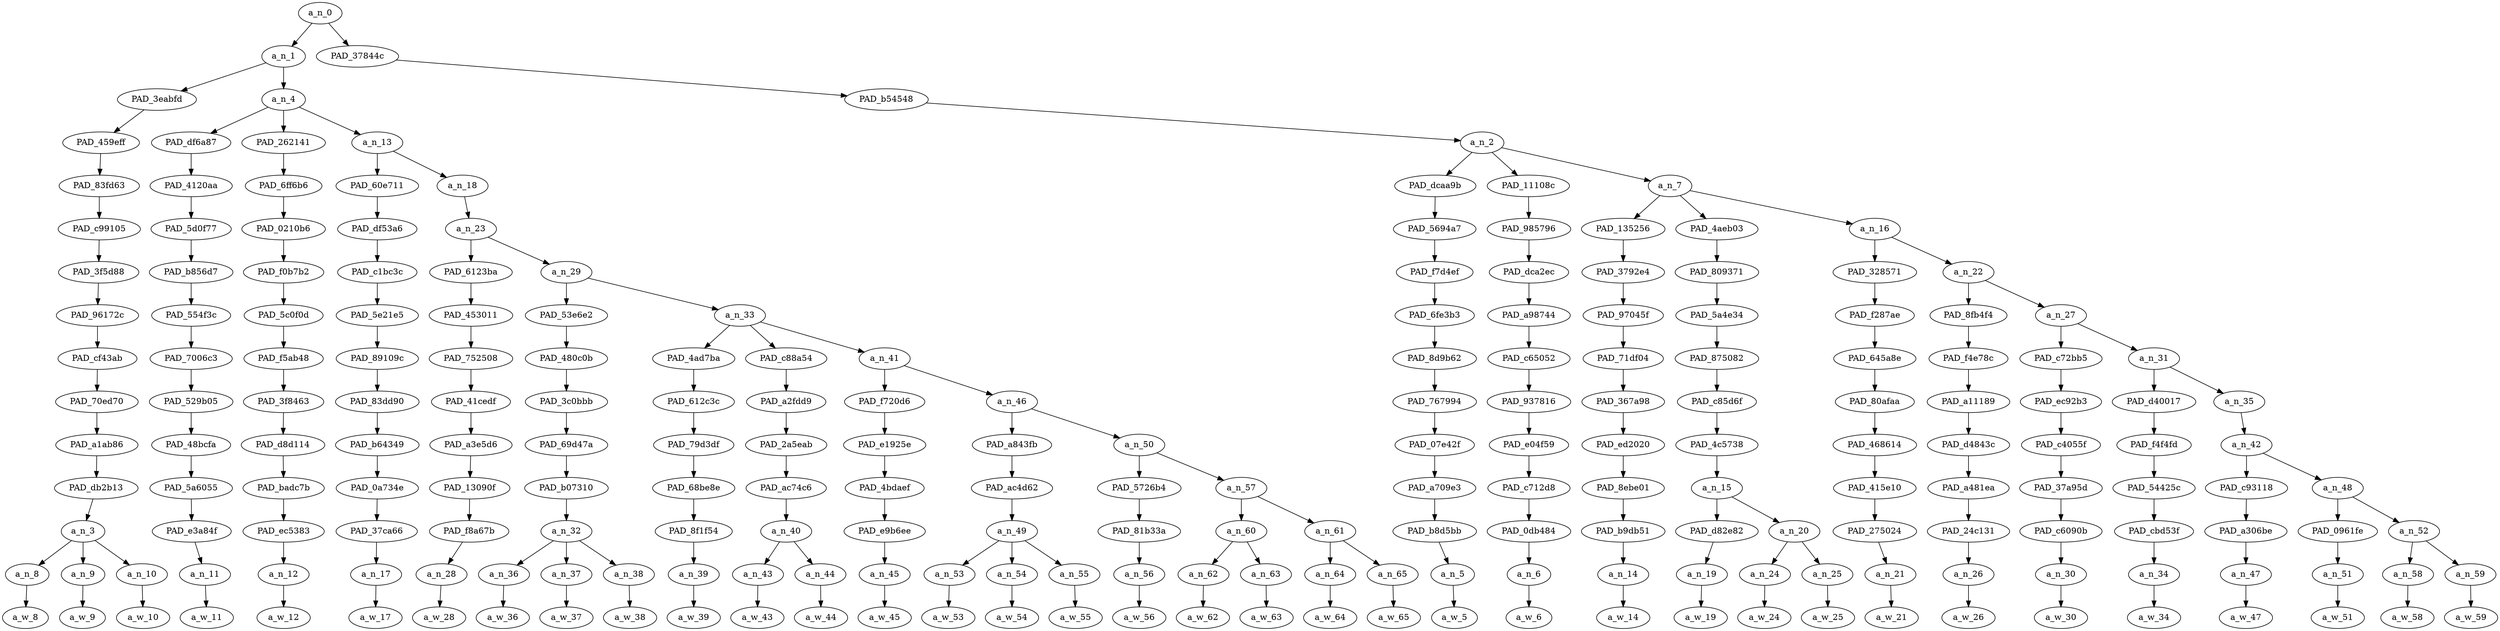 strict digraph "" {
	a_n_0	[div_dir=-1,
		index=0,
		level=14,
		pos="13.250651041666666,14!",
		text_span="[0, 1, 2, 3, 4, 5, 6, 7, 8, 9, 10, 11, 12, 13, 14, 15, 16, 17, 18, 19, 20, 21, 22, 23, 24, 25, 26, 27, 28, 29, 30, 31, 32, 33, 34, \
35]",
		value=1.00000001];
	a_n_1	[div_dir=-1,
		index=0,
		level=13,
		pos="2.752170138888889,13!",
		text_span="[0, 1, 2, 3, 4, 5, 6, 7, 8, 9, 10, 11, 12, 13, 14, 15, 16, 17, 18, 19, 20, 21]",
		value=0.81002882];
	a_n_0 -> a_n_1;
	PAD_37844c	[div_dir=-1,
		index=1,
		level=13,
		pos="23.749131944444443,13!",
		text_span="[22, 23, 24, 25, 26, 27, 28, 29, 30, 31, 32, 33, 34, 35]",
		value=0.18978422];
	a_n_0 -> PAD_37844c;
	PAD_3eabfd	[div_dir=-1,
		index=0,
		level=12,
		pos="1.0,12!",
		text_span="[0, 1, 2]",
		value=0.11131035];
	a_n_1 -> PAD_3eabfd;
	a_n_4	[div_dir=-1,
		index=1,
		level=12,
		pos="4.504340277777778,12!",
		text_span="[3, 4, 5, 6, 7, 8, 9, 10, 11, 12, 13, 14, 15, 16, 17, 18, 19, 20, 21]",
		value=0.69851004];
	a_n_1 -> a_n_4;
	PAD_459eff	[div_dir=-1,
		index=0,
		level=11,
		pos="1.0,11!",
		text_span="[0, 1, 2]",
		value=0.11131035];
	PAD_3eabfd -> PAD_459eff;
	PAD_83fd63	[div_dir=-1,
		index=0,
		level=10,
		pos="1.0,10!",
		text_span="[0, 1, 2]",
		value=0.11131035];
	PAD_459eff -> PAD_83fd63;
	PAD_c99105	[div_dir=-1,
		index=0,
		level=9,
		pos="1.0,9!",
		text_span="[0, 1, 2]",
		value=0.11131035];
	PAD_83fd63 -> PAD_c99105;
	PAD_3f5d88	[div_dir=-1,
		index=0,
		level=8,
		pos="1.0,8!",
		text_span="[0, 1, 2]",
		value=0.11131035];
	PAD_c99105 -> PAD_3f5d88;
	PAD_96172c	[div_dir=-1,
		index=0,
		level=7,
		pos="1.0,7!",
		text_span="[0, 1, 2]",
		value=0.11131035];
	PAD_3f5d88 -> PAD_96172c;
	PAD_cf43ab	[div_dir=-1,
		index=0,
		level=6,
		pos="1.0,6!",
		text_span="[0, 1, 2]",
		value=0.11131035];
	PAD_96172c -> PAD_cf43ab;
	PAD_70ed70	[div_dir=-1,
		index=0,
		level=5,
		pos="1.0,5!",
		text_span="[0, 1, 2]",
		value=0.11131035];
	PAD_cf43ab -> PAD_70ed70;
	PAD_a1ab86	[div_dir=-1,
		index=0,
		level=4,
		pos="1.0,4!",
		text_span="[0, 1, 2]",
		value=0.11131035];
	PAD_70ed70 -> PAD_a1ab86;
	PAD_db2b13	[div_dir=-1,
		index=0,
		level=3,
		pos="1.0,3!",
		text_span="[0, 1, 2]",
		value=0.11131035];
	PAD_a1ab86 -> PAD_db2b13;
	a_n_3	[div_dir=-1,
		index=0,
		level=2,
		pos="1.0,2!",
		text_span="[0, 1, 2]",
		value=0.11131035];
	PAD_db2b13 -> a_n_3;
	a_n_8	[div_dir=-1,
		index=0,
		level=1,
		pos="0.0,1!",
		text_span="[0]",
		value=0.04727946];
	a_n_3 -> a_n_8;
	a_n_9	[div_dir=-1,
		index=1,
		level=1,
		pos="1.0,1!",
		text_span="[1]",
		value=0.02797941];
	a_n_3 -> a_n_9;
	a_n_10	[div_dir=1,
		index=2,
		level=1,
		pos="2.0,1!",
		text_span="[2]",
		value=0.03595366];
	a_n_3 -> a_n_10;
	a_w_8	[div_dir=0,
		index=0,
		level=0,
		pos="0,0!",
		text_span="[0]",
		value="<user>"];
	a_n_8 -> a_w_8;
	a_w_9	[div_dir=0,
		index=1,
		level=0,
		pos="1,0!",
		text_span="[1]",
		value=and];
	a_n_9 -> a_w_9;
	a_w_10	[div_dir=0,
		index=2,
		level=0,
		pos="2,0!",
		text_span="[2]",
		value="<user>1"];
	a_n_10 -> a_w_10;
	PAD_df6a87	[div_dir=-1,
		index=1,
		level=11,
		pos="3.0,11!",
		text_span="[3]",
		value=0.04887192];
	a_n_4 -> PAD_df6a87;
	PAD_262141	[div_dir=1,
		index=2,
		level=11,
		pos="4.0,11!",
		text_span="[4]",
		value=0.02687928];
	a_n_4 -> PAD_262141;
	a_n_13	[div_dir=-1,
		index=3,
		level=11,
		pos="6.513020833333333,11!",
		text_span="[5, 6, 7, 8, 9, 10, 11, 12, 13, 14, 15, 16, 17, 18, 19, 20, 21]",
		value=0.62256819];
	a_n_4 -> a_n_13;
	PAD_4120aa	[div_dir=-1,
		index=1,
		level=10,
		pos="3.0,10!",
		text_span="[3]",
		value=0.04887192];
	PAD_df6a87 -> PAD_4120aa;
	PAD_5d0f77	[div_dir=-1,
		index=1,
		level=9,
		pos="3.0,9!",
		text_span="[3]",
		value=0.04887192];
	PAD_4120aa -> PAD_5d0f77;
	PAD_b856d7	[div_dir=-1,
		index=1,
		level=8,
		pos="3.0,8!",
		text_span="[3]",
		value=0.04887192];
	PAD_5d0f77 -> PAD_b856d7;
	PAD_554f3c	[div_dir=-1,
		index=1,
		level=7,
		pos="3.0,7!",
		text_span="[3]",
		value=0.04887192];
	PAD_b856d7 -> PAD_554f3c;
	PAD_7006c3	[div_dir=-1,
		index=1,
		level=6,
		pos="3.0,6!",
		text_span="[3]",
		value=0.04887192];
	PAD_554f3c -> PAD_7006c3;
	PAD_529b05	[div_dir=-1,
		index=1,
		level=5,
		pos="3.0,5!",
		text_span="[3]",
		value=0.04887192];
	PAD_7006c3 -> PAD_529b05;
	PAD_48bcfa	[div_dir=-1,
		index=1,
		level=4,
		pos="3.0,4!",
		text_span="[3]",
		value=0.04887192];
	PAD_529b05 -> PAD_48bcfa;
	PAD_5a6055	[div_dir=-1,
		index=1,
		level=3,
		pos="3.0,3!",
		text_span="[3]",
		value=0.04887192];
	PAD_48bcfa -> PAD_5a6055;
	PAD_e3a84f	[div_dir=-1,
		index=1,
		level=2,
		pos="3.0,2!",
		text_span="[3]",
		value=0.04887192];
	PAD_5a6055 -> PAD_e3a84f;
	a_n_11	[div_dir=-1,
		index=3,
		level=1,
		pos="3.0,1!",
		text_span="[3]",
		value=0.04887192];
	PAD_e3a84f -> a_n_11;
	a_w_11	[div_dir=0,
		index=3,
		level=0,
		pos="3,0!",
		text_span="[3]",
		value=jailed];
	a_n_11 -> a_w_11;
	PAD_6ff6b6	[div_dir=1,
		index=2,
		level=10,
		pos="4.0,10!",
		text_span="[4]",
		value=0.02687928];
	PAD_262141 -> PAD_6ff6b6;
	PAD_0210b6	[div_dir=1,
		index=2,
		level=9,
		pos="4.0,9!",
		text_span="[4]",
		value=0.02687928];
	PAD_6ff6b6 -> PAD_0210b6;
	PAD_f0b7b2	[div_dir=1,
		index=2,
		level=8,
		pos="4.0,8!",
		text_span="[4]",
		value=0.02687928];
	PAD_0210b6 -> PAD_f0b7b2;
	PAD_5c0f0d	[div_dir=1,
		index=2,
		level=7,
		pos="4.0,7!",
		text_span="[4]",
		value=0.02687928];
	PAD_f0b7b2 -> PAD_5c0f0d;
	PAD_f5ab48	[div_dir=1,
		index=2,
		level=6,
		pos="4.0,6!",
		text_span="[4]",
		value=0.02687928];
	PAD_5c0f0d -> PAD_f5ab48;
	PAD_3f8463	[div_dir=1,
		index=2,
		level=5,
		pos="4.0,5!",
		text_span="[4]",
		value=0.02687928];
	PAD_f5ab48 -> PAD_3f8463;
	PAD_d8d114	[div_dir=1,
		index=2,
		level=4,
		pos="4.0,4!",
		text_span="[4]",
		value=0.02687928];
	PAD_3f8463 -> PAD_d8d114;
	PAD_badc7b	[div_dir=1,
		index=2,
		level=3,
		pos="4.0,3!",
		text_span="[4]",
		value=0.02687928];
	PAD_d8d114 -> PAD_badc7b;
	PAD_ec5383	[div_dir=1,
		index=2,
		level=2,
		pos="4.0,2!",
		text_span="[4]",
		value=0.02687928];
	PAD_badc7b -> PAD_ec5383;
	a_n_12	[div_dir=1,
		index=4,
		level=1,
		pos="4.0,1!",
		text_span="[4]",
		value=0.02687928];
	PAD_ec5383 -> a_n_12;
	a_w_12	[div_dir=0,
		index=4,
		level=0,
		pos="4,0!",
		text_span="[4]",
		value=today];
	a_n_12 -> a_w_12;
	PAD_60e711	[div_dir=-1,
		index=3,
		level=10,
		pos="5.0,10!",
		text_span="[5]",
		value=0.01725525];
	a_n_13 -> PAD_60e711;
	a_n_18	[div_dir=-1,
		index=4,
		level=10,
		pos="8.026041666666666,10!",
		text_span="[6, 7, 8, 9, 10, 11, 12, 13, 14, 15, 16, 17, 18, 19, 20, 21]",
		value=0.60512976];
	a_n_13 -> a_n_18;
	PAD_df53a6	[div_dir=-1,
		index=3,
		level=9,
		pos="5.0,9!",
		text_span="[5]",
		value=0.01725525];
	PAD_60e711 -> PAD_df53a6;
	PAD_c1bc3c	[div_dir=-1,
		index=3,
		level=8,
		pos="5.0,8!",
		text_span="[5]",
		value=0.01725525];
	PAD_df53a6 -> PAD_c1bc3c;
	PAD_5e21e5	[div_dir=-1,
		index=3,
		level=7,
		pos="5.0,7!",
		text_span="[5]",
		value=0.01725525];
	PAD_c1bc3c -> PAD_5e21e5;
	PAD_89109c	[div_dir=-1,
		index=3,
		level=6,
		pos="5.0,6!",
		text_span="[5]",
		value=0.01725525];
	PAD_5e21e5 -> PAD_89109c;
	PAD_83dd90	[div_dir=-1,
		index=3,
		level=5,
		pos="5.0,5!",
		text_span="[5]",
		value=0.01725525];
	PAD_89109c -> PAD_83dd90;
	PAD_b64349	[div_dir=-1,
		index=3,
		level=4,
		pos="5.0,4!",
		text_span="[5]",
		value=0.01725525];
	PAD_83dd90 -> PAD_b64349;
	PAD_0a734e	[div_dir=-1,
		index=3,
		level=3,
		pos="5.0,3!",
		text_span="[5]",
		value=0.01725525];
	PAD_b64349 -> PAD_0a734e;
	PAD_37ca66	[div_dir=-1,
		index=3,
		level=2,
		pos="5.0,2!",
		text_span="[5]",
		value=0.01725525];
	PAD_0a734e -> PAD_37ca66;
	a_n_17	[div_dir=-1,
		index=5,
		level=1,
		pos="5.0,1!",
		text_span="[5]",
		value=0.01725525];
	PAD_37ca66 -> a_n_17;
	a_w_17	[div_dir=0,
		index=5,
		level=0,
		pos="5,0!",
		text_span="[5]",
		value=for];
	a_n_17 -> a_w_17;
	a_n_23	[div_dir=-1,
		index=4,
		level=9,
		pos="8.026041666666666,9!",
		text_span="[6, 7, 8, 9, 10, 11, 12, 13, 14, 15, 16, 17, 18, 19, 20, 21]",
		value=0.60494294];
	a_n_18 -> a_n_23;
	PAD_6123ba	[div_dir=-1,
		index=4,
		level=8,
		pos="6.0,8!",
		text_span="[6]",
		value=0.04131056];
	a_n_23 -> PAD_6123ba;
	a_n_29	[div_dir=-1,
		index=5,
		level=8,
		pos="10.052083333333332,8!",
		text_span="[7, 8, 9, 10, 11, 12, 13, 14, 15, 16, 17, 18, 19, 20, 21]",
		value=0.56344557];
	a_n_23 -> a_n_29;
	PAD_453011	[div_dir=-1,
		index=4,
		level=7,
		pos="6.0,7!",
		text_span="[6]",
		value=0.04131056];
	PAD_6123ba -> PAD_453011;
	PAD_752508	[div_dir=-1,
		index=4,
		level=6,
		pos="6.0,6!",
		text_span="[6]",
		value=0.04131056];
	PAD_453011 -> PAD_752508;
	PAD_41cedf	[div_dir=-1,
		index=4,
		level=5,
		pos="6.0,5!",
		text_span="[6]",
		value=0.04131056];
	PAD_752508 -> PAD_41cedf;
	PAD_a3e5d6	[div_dir=-1,
		index=4,
		level=4,
		pos="6.0,4!",
		text_span="[6]",
		value=0.04131056];
	PAD_41cedf -> PAD_a3e5d6;
	PAD_13090f	[div_dir=-1,
		index=4,
		level=3,
		pos="6.0,3!",
		text_span="[6]",
		value=0.04131056];
	PAD_a3e5d6 -> PAD_13090f;
	PAD_f8a67b	[div_dir=-1,
		index=4,
		level=2,
		pos="6.0,2!",
		text_span="[6]",
		value=0.04131056];
	PAD_13090f -> PAD_f8a67b;
	a_n_28	[div_dir=-1,
		index=6,
		level=1,
		pos="6.0,1!",
		text_span="[6]",
		value=0.04131056];
	PAD_f8a67b -> a_n_28;
	a_w_28	[div_dir=0,
		index=6,
		level=0,
		pos="6,0!",
		text_span="[6]",
		value=highlighting];
	a_n_28 -> a_w_28;
	PAD_53e6e2	[div_dir=-1,
		index=5,
		level=7,
		pos="8.0,7!",
		text_span="[7, 8, 9]",
		value=0.29809237];
	a_n_29 -> PAD_53e6e2;
	a_n_33	[div_dir=-1,
		index=6,
		level=7,
		pos="12.104166666666666,7!",
		text_span="[10, 11, 12, 13, 14, 15, 16, 17, 18, 19, 20, 21]",
		value=0.26519069];
	a_n_29 -> a_n_33;
	PAD_480c0b	[div_dir=-1,
		index=5,
		level=6,
		pos="8.0,6!",
		text_span="[7, 8, 9]",
		value=0.29809237];
	PAD_53e6e2 -> PAD_480c0b;
	PAD_3c0bbb	[div_dir=-1,
		index=5,
		level=5,
		pos="8.0,5!",
		text_span="[7, 8, 9]",
		value=0.29809237];
	PAD_480c0b -> PAD_3c0bbb;
	PAD_69d47a	[div_dir=-1,
		index=5,
		level=4,
		pos="8.0,4!",
		text_span="[7, 8, 9]",
		value=0.29809237];
	PAD_3c0bbb -> PAD_69d47a;
	PAD_b07310	[div_dir=-1,
		index=5,
		level=3,
		pos="8.0,3!",
		text_span="[7, 8, 9]",
		value=0.29809237];
	PAD_69d47a -> PAD_b07310;
	a_n_32	[div_dir=-1,
		index=5,
		level=2,
		pos="8.0,2!",
		text_span="[7, 8, 9]",
		value=0.29809237];
	PAD_b07310 -> a_n_32;
	a_n_36	[div_dir=-1,
		index=7,
		level=1,
		pos="7.0,1!",
		text_span="[7]",
		value=0.02957521];
	a_n_32 -> a_n_36;
	a_n_37	[div_dir=-1,
		index=8,
		level=1,
		pos="8.0,1!",
		text_span="[8]",
		value=0.20912669];
	a_n_32 -> a_n_37;
	a_n_38	[div_dir=1,
		index=9,
		level=1,
		pos="9.0,1!",
		text_span="[9]",
		value=0.05925307];
	a_n_32 -> a_n_38;
	a_w_36	[div_dir=0,
		index=7,
		level=0,
		pos="7,0!",
		text_span="[7]",
		value=the];
	a_n_36 -> a_w_36;
	a_w_37	[div_dir=0,
		index=8,
		level=0,
		pos="8,0!",
		text_span="[8]",
		value=paki];
	a_n_37 -> a_w_37;
	a_w_38	[div_dir=0,
		index=9,
		level=0,
		pos="9,0!",
		text_span="[9]",
		value=gangs];
	a_n_38 -> a_w_38;
	PAD_4ad7ba	[div_dir=-1,
		index=6,
		level=6,
		pos="10.0,6!",
		text_span="[10]",
		value=0.05956060];
	a_n_33 -> PAD_4ad7ba;
	PAD_c88a54	[div_dir=-1,
		index=7,
		level=6,
		pos="11.5,6!",
		text_span="[11, 12]",
		value=0.05324848];
	a_n_33 -> PAD_c88a54;
	a_n_41	[div_dir=-1,
		index=8,
		level=6,
		pos="14.8125,6!",
		text_span="[13, 14, 15, 16, 17, 18, 19, 20, 21]",
		value=0.15227198];
	a_n_33 -> a_n_41;
	PAD_612c3c	[div_dir=-1,
		index=6,
		level=5,
		pos="10.0,5!",
		text_span="[10]",
		value=0.05956060];
	PAD_4ad7ba -> PAD_612c3c;
	PAD_79d3df	[div_dir=-1,
		index=6,
		level=4,
		pos="10.0,4!",
		text_span="[10]",
		value=0.05956060];
	PAD_612c3c -> PAD_79d3df;
	PAD_68be8e	[div_dir=-1,
		index=6,
		level=3,
		pos="10.0,3!",
		text_span="[10]",
		value=0.05956060];
	PAD_79d3df -> PAD_68be8e;
	PAD_8f1f54	[div_dir=-1,
		index=6,
		level=2,
		pos="10.0,2!",
		text_span="[10]",
		value=0.05956060];
	PAD_68be8e -> PAD_8f1f54;
	a_n_39	[div_dir=-1,
		index=10,
		level=1,
		pos="10.0,1!",
		text_span="[10]",
		value=0.05956060];
	PAD_8f1f54 -> a_n_39;
	a_w_39	[div_dir=0,
		index=10,
		level=0,
		pos="10,0!",
		text_span="[10]",
		value=raping];
	a_n_39 -> a_w_39;
	PAD_a2fdd9	[div_dir=-1,
		index=7,
		level=5,
		pos="11.5,5!",
		text_span="[11, 12]",
		value=0.05324848];
	PAD_c88a54 -> PAD_a2fdd9;
	PAD_2a5eab	[div_dir=-1,
		index=7,
		level=4,
		pos="11.5,4!",
		text_span="[11, 12]",
		value=0.05324848];
	PAD_a2fdd9 -> PAD_2a5eab;
	PAD_ac74c6	[div_dir=-1,
		index=7,
		level=3,
		pos="11.5,3!",
		text_span="[11, 12]",
		value=0.05324848];
	PAD_2a5eab -> PAD_ac74c6;
	a_n_40	[div_dir=-1,
		index=7,
		level=2,
		pos="11.5,2!",
		text_span="[11, 12]",
		value=0.05324848];
	PAD_ac74c6 -> a_n_40;
	a_n_43	[div_dir=-1,
		index=11,
		level=1,
		pos="11.0,1!",
		text_span="[11]",
		value=0.02983604];
	a_n_40 -> a_n_43;
	a_n_44	[div_dir=1,
		index=12,
		level=1,
		pos="12.0,1!",
		text_span="[12]",
		value=0.02330975];
	a_n_40 -> a_n_44;
	a_w_43	[div_dir=0,
		index=11,
		level=0,
		pos="11,0!",
		text_span="[11]",
		value=british];
	a_n_43 -> a_w_43;
	a_w_44	[div_dir=0,
		index=12,
		level=0,
		pos="12,0!",
		text_span="[12]",
		value=children];
	a_n_44 -> a_w_44;
	PAD_f720d6	[div_dir=-1,
		index=8,
		level=5,
		pos="13.0,5!",
		text_span="[13]",
		value=0.01185741];
	a_n_41 -> PAD_f720d6;
	a_n_46	[div_dir=-1,
		index=9,
		level=5,
		pos="16.625,5!",
		text_span="[14, 15, 16, 17, 18, 19, 20, 21]",
		value=0.14035573];
	a_n_41 -> a_n_46;
	PAD_e1925e	[div_dir=-1,
		index=8,
		level=4,
		pos="13.0,4!",
		text_span="[13]",
		value=0.01185741];
	PAD_f720d6 -> PAD_e1925e;
	PAD_4bdaef	[div_dir=-1,
		index=8,
		level=3,
		pos="13.0,3!",
		text_span="[13]",
		value=0.01185741];
	PAD_e1925e -> PAD_4bdaef;
	PAD_e9b6ee	[div_dir=-1,
		index=8,
		level=2,
		pos="13.0,2!",
		text_span="[13]",
		value=0.01185741];
	PAD_4bdaef -> PAD_e9b6ee;
	a_n_45	[div_dir=-1,
		index=13,
		level=1,
		pos="13.0,1!",
		text_span="[13]",
		value=0.01185741];
	PAD_e9b6ee -> a_n_45;
	a_w_45	[div_dir=0,
		index=13,
		level=0,
		pos="13,0!",
		text_span="[13]",
		value=in];
	a_n_45 -> a_w_45;
	PAD_a843fb	[div_dir=1,
		index=9,
		level=4,
		pos="15.0,4!",
		text_span="[14, 15, 16]",
		value=0.04118857];
	a_n_46 -> PAD_a843fb;
	a_n_50	[div_dir=-1,
		index=10,
		level=4,
		pos="18.25,4!",
		text_span="[17, 18, 19, 20, 21]",
		value=0.09910627];
	a_n_46 -> a_n_50;
	PAD_ac4d62	[div_dir=1,
		index=9,
		level=3,
		pos="15.0,3!",
		text_span="[14, 15, 16]",
		value=0.04118857];
	PAD_a843fb -> PAD_ac4d62;
	a_n_49	[div_dir=1,
		index=9,
		level=2,
		pos="15.0,2!",
		text_span="[14, 15, 16]",
		value=0.04118857];
	PAD_ac4d62 -> a_n_49;
	a_n_53	[div_dir=1,
		index=14,
		level=1,
		pos="14.0,1!",
		text_span="[14]",
		value=0.01620164];
	a_n_49 -> a_n_53;
	a_n_54	[div_dir=1,
		index=15,
		level=1,
		pos="15.0,1!",
		text_span="[15]",
		value=0.01073117];
	a_n_49 -> a_n_54;
	a_n_55	[div_dir=-1,
		index=16,
		level=1,
		pos="16.0,1!",
		text_span="[16]",
		value=0.01422529];
	a_n_49 -> a_n_55;
	a_w_53	[div_dir=0,
		index=14,
		level=0,
		pos="14,0!",
		text_span="[14]",
		value=towns];
	a_n_53 -> a_w_53;
	a_w_54	[div_dir=0,
		index=15,
		level=0,
		pos="15,0!",
		text_span="[15]",
		value=and1];
	a_n_54 -> a_w_54;
	a_w_55	[div_dir=0,
		index=16,
		level=0,
		pos="16,0!",
		text_span="[16]",
		value=cities];
	a_n_55 -> a_w_55;
	PAD_5726b4	[div_dir=-1,
		index=10,
		level=3,
		pos="17.0,3!",
		text_span="[17]",
		value=0.01197082];
	a_n_50 -> PAD_5726b4;
	a_n_57	[div_dir=-1,
		index=11,
		level=3,
		pos="19.5,3!",
		text_span="[18, 19, 20, 21]",
		value=0.08703636];
	a_n_50 -> a_n_57;
	PAD_81b33a	[div_dir=-1,
		index=10,
		level=2,
		pos="17.0,2!",
		text_span="[17]",
		value=0.01197082];
	PAD_5726b4 -> PAD_81b33a;
	a_n_56	[div_dir=-1,
		index=17,
		level=1,
		pos="17.0,1!",
		text_span="[17]",
		value=0.01197082];
	PAD_81b33a -> a_n_56;
	a_w_56	[div_dir=0,
		index=17,
		level=0,
		pos="17,0!",
		text_span="[17]",
		value=across];
	a_n_56 -> a_w_56;
	a_n_60	[div_dir=-1,
		index=11,
		level=2,
		pos="18.5,2!",
		text_span="[18, 19]",
		value=0.03888591];
	a_n_57 -> a_n_60;
	a_n_61	[div_dir=-1,
		index=12,
		level=2,
		pos="20.5,2!",
		text_span="[20, 21]",
		value=0.04804381];
	a_n_57 -> a_n_61;
	a_n_62	[div_dir=-1,
		index=18,
		level=1,
		pos="18.0,1!",
		text_span="[18]",
		value=0.01269183];
	a_n_60 -> a_n_62;
	a_n_63	[div_dir=-1,
		index=19,
		level=1,
		pos="19.0,1!",
		text_span="[19]",
		value=0.02607551];
	a_n_60 -> a_n_63;
	a_w_62	[div_dir=0,
		index=18,
		level=0,
		pos="18,0!",
		text_span="[18]",
		value=the1];
	a_n_62 -> a_w_62;
	a_w_63	[div_dir=0,
		index=19,
		level=0,
		pos="19,0!",
		text_span="[19]",
		value=uk];
	a_n_63 -> a_w_63;
	a_n_64	[div_dir=-1,
		index=20,
		level=1,
		pos="20.0,1!",
		text_span="[20]",
		value=0.02610109];
	a_n_61 -> a_n_64;
	a_n_65	[div_dir=1,
		index=21,
		level=1,
		pos="21.0,1!",
		text_span="[21]",
		value=0.02191077];
	a_n_61 -> a_n_65;
	a_w_64	[div_dir=0,
		index=20,
		level=0,
		pos="20,0!",
		text_span="[20]",
		value=our];
	a_n_64 -> a_w_64;
	a_w_65	[div_dir=0,
		index=21,
		level=0,
		pos="21,0!",
		text_span="[21]",
		value=police];
	a_n_65 -> a_w_65;
	PAD_b54548	[div_dir=-1,
		index=2,
		level=12,
		pos="23.749131944444443,12!",
		text_span="[22, 23, 24, 25, 26, 27, 28, 29, 30, 31, 32, 33, 34, 35]",
		value=0.18978422];
	PAD_37844c -> PAD_b54548;
	a_n_2	[div_dir=-1,
		index=4,
		level=11,
		pos="23.749131944444443,11!",
		text_span="[22, 23, 24, 25, 26, 27, 28, 29, 30, 31, 32, 33, 34, 35]",
		value=0.18978422];
	PAD_b54548 -> a_n_2;
	PAD_dcaa9b	[div_dir=-1,
		index=5,
		level=10,
		pos="22.0,10!",
		text_span="[22]",
		value=0.01263807];
	a_n_2 -> PAD_dcaa9b;
	PAD_11108c	[div_dir=1,
		index=6,
		level=10,
		pos="23.0,10!",
		text_span="[23]",
		value=0.00941325];
	a_n_2 -> PAD_11108c;
	a_n_7	[div_dir=-1,
		index=7,
		level=10,
		pos="26.247395833333332,10!",
		text_span="[24, 25, 26, 27, 28, 29, 30, 31, 32, 33, 34, 35]",
		value=0.16768443];
	a_n_2 -> a_n_7;
	PAD_5694a7	[div_dir=-1,
		index=5,
		level=9,
		pos="22.0,9!",
		text_span="[22]",
		value=0.01263807];
	PAD_dcaa9b -> PAD_5694a7;
	PAD_f7d4ef	[div_dir=-1,
		index=6,
		level=8,
		pos="22.0,8!",
		text_span="[22]",
		value=0.01263807];
	PAD_5694a7 -> PAD_f7d4ef;
	PAD_6fe3b3	[div_dir=-1,
		index=7,
		level=7,
		pos="22.0,7!",
		text_span="[22]",
		value=0.01263807];
	PAD_f7d4ef -> PAD_6fe3b3;
	PAD_8d9b62	[div_dir=-1,
		index=9,
		level=6,
		pos="22.0,6!",
		text_span="[22]",
		value=0.01263807];
	PAD_6fe3b3 -> PAD_8d9b62;
	PAD_767994	[div_dir=-1,
		index=10,
		level=5,
		pos="22.0,5!",
		text_span="[22]",
		value=0.01263807];
	PAD_8d9b62 -> PAD_767994;
	PAD_07e42f	[div_dir=-1,
		index=11,
		level=4,
		pos="22.0,4!",
		text_span="[22]",
		value=0.01263807];
	PAD_767994 -> PAD_07e42f;
	PAD_a709e3	[div_dir=-1,
		index=12,
		level=3,
		pos="22.0,3!",
		text_span="[22]",
		value=0.01263807];
	PAD_07e42f -> PAD_a709e3;
	PAD_b8d5bb	[div_dir=-1,
		index=13,
		level=2,
		pos="22.0,2!",
		text_span="[22]",
		value=0.01263807];
	PAD_a709e3 -> PAD_b8d5bb;
	a_n_5	[div_dir=-1,
		index=22,
		level=1,
		pos="22.0,1!",
		text_span="[22]",
		value=0.01263807];
	PAD_b8d5bb -> a_n_5;
	a_w_5	[div_dir=0,
		index=22,
		level=0,
		pos="22,0!",
		text_span="[22]",
		value=will];
	a_n_5 -> a_w_5;
	PAD_985796	[div_dir=1,
		index=6,
		level=9,
		pos="23.0,9!",
		text_span="[23]",
		value=0.00941325];
	PAD_11108c -> PAD_985796;
	PAD_dca2ec	[div_dir=1,
		index=7,
		level=8,
		pos="23.0,8!",
		text_span="[23]",
		value=0.00941325];
	PAD_985796 -> PAD_dca2ec;
	PAD_a98744	[div_dir=1,
		index=8,
		level=7,
		pos="23.0,7!",
		text_span="[23]",
		value=0.00941325];
	PAD_dca2ec -> PAD_a98744;
	PAD_c65052	[div_dir=1,
		index=10,
		level=6,
		pos="23.0,6!",
		text_span="[23]",
		value=0.00941325];
	PAD_a98744 -> PAD_c65052;
	PAD_937816	[div_dir=1,
		index=11,
		level=5,
		pos="23.0,5!",
		text_span="[23]",
		value=0.00941325];
	PAD_c65052 -> PAD_937816;
	PAD_e04f59	[div_dir=1,
		index=12,
		level=4,
		pos="23.0,4!",
		text_span="[23]",
		value=0.00941325];
	PAD_937816 -> PAD_e04f59;
	PAD_c712d8	[div_dir=1,
		index=13,
		level=3,
		pos="23.0,3!",
		text_span="[23]",
		value=0.00941325];
	PAD_e04f59 -> PAD_c712d8;
	PAD_0db484	[div_dir=1,
		index=14,
		level=2,
		pos="23.0,2!",
		text_span="[23]",
		value=0.00941325];
	PAD_c712d8 -> PAD_0db484;
	a_n_6	[div_dir=1,
		index=23,
		level=1,
		pos="23.0,1!",
		text_span="[23]",
		value=0.00941325];
	PAD_0db484 -> a_n_6;
	a_w_6	[div_dir=0,
		index=23,
		level=0,
		pos="23,0!",
		text_span="[23]",
		value=not];
	a_n_6 -> a_w_6;
	PAD_135256	[div_dir=-1,
		index=7,
		level=9,
		pos="24.0,9!",
		text_span="[24]",
		value=0.00807016];
	a_n_7 -> PAD_135256;
	PAD_4aeb03	[div_dir=-1,
		index=8,
		level=9,
		pos="25.75,9!",
		text_span="[25, 26, 27]",
		value=0.02883806];
	a_n_7 -> PAD_4aeb03;
	a_n_16	[div_dir=-1,
		index=9,
		level=9,
		pos="28.9921875,9!",
		text_span="[28, 29, 30, 31, 32, 33, 34, 35]",
		value=0.13072438];
	a_n_7 -> a_n_16;
	PAD_3792e4	[div_dir=-1,
		index=8,
		level=8,
		pos="24.0,8!",
		text_span="[24]",
		value=0.00807016];
	PAD_135256 -> PAD_3792e4;
	PAD_97045f	[div_dir=-1,
		index=9,
		level=7,
		pos="24.0,7!",
		text_span="[24]",
		value=0.00807016];
	PAD_3792e4 -> PAD_97045f;
	PAD_71df04	[div_dir=-1,
		index=11,
		level=6,
		pos="24.0,6!",
		text_span="[24]",
		value=0.00807016];
	PAD_97045f -> PAD_71df04;
	PAD_367a98	[div_dir=-1,
		index=12,
		level=5,
		pos="24.0,5!",
		text_span="[24]",
		value=0.00807016];
	PAD_71df04 -> PAD_367a98;
	PAD_ed2020	[div_dir=-1,
		index=13,
		level=4,
		pos="24.0,4!",
		text_span="[24]",
		value=0.00807016];
	PAD_367a98 -> PAD_ed2020;
	PAD_8ebe01	[div_dir=-1,
		index=14,
		level=3,
		pos="24.0,3!",
		text_span="[24]",
		value=0.00807016];
	PAD_ed2020 -> PAD_8ebe01;
	PAD_b9db51	[div_dir=-1,
		index=15,
		level=2,
		pos="24.0,2!",
		text_span="[24]",
		value=0.00807016];
	PAD_8ebe01 -> PAD_b9db51;
	a_n_14	[div_dir=-1,
		index=24,
		level=1,
		pos="24.0,1!",
		text_span="[24]",
		value=0.00807016];
	PAD_b9db51 -> a_n_14;
	a_w_14	[div_dir=0,
		index=24,
		level=0,
		pos="24,0!",
		text_span="[24]",
		value=do];
	a_n_14 -> a_w_14;
	PAD_809371	[div_dir=-1,
		index=9,
		level=8,
		pos="25.75,8!",
		text_span="[25, 26, 27]",
		value=0.02883806];
	PAD_4aeb03 -> PAD_809371;
	PAD_5a4e34	[div_dir=-1,
		index=10,
		level=7,
		pos="25.75,7!",
		text_span="[25, 26, 27]",
		value=0.02883806];
	PAD_809371 -> PAD_5a4e34;
	PAD_875082	[div_dir=-1,
		index=12,
		level=6,
		pos="25.75,6!",
		text_span="[25, 26, 27]",
		value=0.02883806];
	PAD_5a4e34 -> PAD_875082;
	PAD_c85d6f	[div_dir=-1,
		index=13,
		level=5,
		pos="25.75,5!",
		text_span="[25, 26, 27]",
		value=0.02883806];
	PAD_875082 -> PAD_c85d6f;
	PAD_4c5738	[div_dir=-1,
		index=14,
		level=4,
		pos="25.75,4!",
		text_span="[25, 26, 27]",
		value=0.02883806];
	PAD_c85d6f -> PAD_4c5738;
	a_n_15	[div_dir=-1,
		index=15,
		level=3,
		pos="25.75,3!",
		text_span="[25, 26, 27]",
		value=0.02883806];
	PAD_4c5738 -> a_n_15;
	PAD_d82e82	[div_dir=-1,
		index=16,
		level=2,
		pos="25.0,2!",
		text_span="[25]",
		value=0.01037493];
	a_n_15 -> PAD_d82e82;
	a_n_20	[div_dir=-1,
		index=17,
		level=2,
		pos="26.5,2!",
		text_span="[26, 27]",
		value=0.01839694];
	a_n_15 -> a_n_20;
	a_n_19	[div_dir=-1,
		index=25,
		level=1,
		pos="25.0,1!",
		text_span="[25]",
		value=0.01037493];
	PAD_d82e82 -> a_n_19;
	a_w_19	[div_dir=0,
		index=25,
		level=0,
		pos="25,0!",
		text_span="[25]",
		value=anything];
	a_n_19 -> a_w_19;
	a_n_24	[div_dir=-1,
		index=26,
		level=1,
		pos="26.0,1!",
		text_span="[26]",
		value=0.00973997];
	a_n_20 -> a_n_24;
	a_n_25	[div_dir=-1,
		index=27,
		level=1,
		pos="27.0,1!",
		text_span="[27]",
		value=0.00861008];
	a_n_20 -> a_n_25;
	a_w_24	[div_dir=0,
		index=26,
		level=0,
		pos="26,0!",
		text_span="[26]",
		value=about];
	a_n_24 -> a_w_24;
	a_w_25	[div_dir=0,
		index=27,
		level=0,
		pos="27,0!",
		text_span="[27]",
		value=it];
	a_n_25 -> a_w_25;
	PAD_328571	[div_dir=1,
		index=10,
		level=8,
		pos="28.0,8!",
		text_span="[28]",
		value=0.00981327];
	a_n_16 -> PAD_328571;
	a_n_22	[div_dir=-1,
		index=11,
		level=8,
		pos="29.984375,8!",
		text_span="[29, 30, 31, 32, 33, 34, 35]",
		value=0.12089648];
	a_n_16 -> a_n_22;
	PAD_f287ae	[div_dir=1,
		index=11,
		level=7,
		pos="28.0,7!",
		text_span="[28]",
		value=0.00981327];
	PAD_328571 -> PAD_f287ae;
	PAD_645a8e	[div_dir=1,
		index=13,
		level=6,
		pos="28.0,6!",
		text_span="[28]",
		value=0.00981327];
	PAD_f287ae -> PAD_645a8e;
	PAD_80afaa	[div_dir=1,
		index=14,
		level=5,
		pos="28.0,5!",
		text_span="[28]",
		value=0.00981327];
	PAD_645a8e -> PAD_80afaa;
	PAD_468614	[div_dir=1,
		index=15,
		level=4,
		pos="28.0,4!",
		text_span="[28]",
		value=0.00981327];
	PAD_80afaa -> PAD_468614;
	PAD_415e10	[div_dir=1,
		index=16,
		level=3,
		pos="28.0,3!",
		text_span="[28]",
		value=0.00981327];
	PAD_468614 -> PAD_415e10;
	PAD_275024	[div_dir=1,
		index=18,
		level=2,
		pos="28.0,2!",
		text_span="[28]",
		value=0.00981327];
	PAD_415e10 -> PAD_275024;
	a_n_21	[div_dir=1,
		index=28,
		level=1,
		pos="28.0,1!",
		text_span="[28]",
		value=0.00981327];
	PAD_275024 -> a_n_21;
	a_w_21	[div_dir=0,
		index=28,
		level=0,
		pos="28,0!",
		text_span="[28]",
		value=because];
	a_n_21 -> a_w_21;
	PAD_8fb4f4	[div_dir=1,
		index=12,
		level=7,
		pos="29.0,7!",
		text_span="[29]",
		value=0.00925746];
	a_n_22 -> PAD_8fb4f4;
	a_n_27	[div_dir=-1,
		index=13,
		level=7,
		pos="30.96875,7!",
		text_span="[30, 31, 32, 33, 34, 35]",
		value=0.11161633];
	a_n_22 -> a_n_27;
	PAD_f4e78c	[div_dir=1,
		index=14,
		level=6,
		pos="29.0,6!",
		text_span="[29]",
		value=0.00925746];
	PAD_8fb4f4 -> PAD_f4e78c;
	PAD_a11189	[div_dir=1,
		index=15,
		level=5,
		pos="29.0,5!",
		text_span="[29]",
		value=0.00925746];
	PAD_f4e78c -> PAD_a11189;
	PAD_d4843c	[div_dir=1,
		index=16,
		level=4,
		pos="29.0,4!",
		text_span="[29]",
		value=0.00925746];
	PAD_a11189 -> PAD_d4843c;
	PAD_a481ea	[div_dir=1,
		index=17,
		level=3,
		pos="29.0,3!",
		text_span="[29]",
		value=0.00925746];
	PAD_d4843c -> PAD_a481ea;
	PAD_24c131	[div_dir=1,
		index=19,
		level=2,
		pos="29.0,2!",
		text_span="[29]",
		value=0.00925746];
	PAD_a481ea -> PAD_24c131;
	a_n_26	[div_dir=1,
		index=29,
		level=1,
		pos="29.0,1!",
		text_span="[29]",
		value=0.00925746];
	PAD_24c131 -> a_n_26;
	a_w_26	[div_dir=0,
		index=29,
		level=0,
		pos="29,0!",
		text_span="[29]",
		value=they];
	a_n_26 -> a_w_26;
	PAD_c72bb5	[div_dir=-1,
		index=15,
		level=6,
		pos="30.0,6!",
		text_span="[30]",
		value=0.01082646];
	a_n_27 -> PAD_c72bb5;
	a_n_31	[div_dir=-1,
		index=16,
		level=6,
		pos="31.9375,6!",
		text_span="[31, 32, 33, 34, 35]",
		value=0.10076283];
	a_n_27 -> a_n_31;
	PAD_ec92b3	[div_dir=-1,
		index=16,
		level=5,
		pos="30.0,5!",
		text_span="[30]",
		value=0.01082646];
	PAD_c72bb5 -> PAD_ec92b3;
	PAD_c4055f	[div_dir=-1,
		index=17,
		level=4,
		pos="30.0,4!",
		text_span="[30]",
		value=0.01082646];
	PAD_ec92b3 -> PAD_c4055f;
	PAD_37a95d	[div_dir=-1,
		index=18,
		level=3,
		pos="30.0,3!",
		text_span="[30]",
		value=0.01082646];
	PAD_c4055f -> PAD_37a95d;
	PAD_c6090b	[div_dir=-1,
		index=20,
		level=2,
		pos="30.0,2!",
		text_span="[30]",
		value=0.01082646];
	PAD_37a95d -> PAD_c6090b;
	a_n_30	[div_dir=-1,
		index=30,
		level=1,
		pos="30.0,1!",
		text_span="[30]",
		value=0.01082646];
	PAD_c6090b -> a_n_30;
	a_w_30	[div_dir=0,
		index=30,
		level=0,
		pos="30,0!",
		text_span="[30]",
		value=are];
	a_n_30 -> a_w_30;
	PAD_d40017	[div_dir=-1,
		index=17,
		level=5,
		pos="31.0,5!",
		text_span="[31]",
		value=0.01422233];
	a_n_31 -> PAD_d40017;
	a_n_35	[div_dir=-1,
		index=18,
		level=5,
		pos="32.875,5!",
		text_span="[32, 33, 34, 35]",
		value=0.08651660];
	a_n_31 -> a_n_35;
	PAD_f4f4fd	[div_dir=-1,
		index=18,
		level=4,
		pos="31.0,4!",
		text_span="[31]",
		value=0.01422233];
	PAD_d40017 -> PAD_f4f4fd;
	PAD_54425c	[div_dir=-1,
		index=19,
		level=3,
		pos="31.0,3!",
		text_span="[31]",
		value=0.01422233];
	PAD_f4f4fd -> PAD_54425c;
	PAD_cbd53f	[div_dir=-1,
		index=21,
		level=2,
		pos="31.0,2!",
		text_span="[31]",
		value=0.01422233];
	PAD_54425c -> PAD_cbd53f;
	a_n_34	[div_dir=-1,
		index=31,
		level=1,
		pos="31.0,1!",
		text_span="[31]",
		value=0.01422233];
	PAD_cbd53f -> a_n_34;
	a_w_34	[div_dir=0,
		index=31,
		level=0,
		pos="31,0!",
		text_span="[31]",
		value=busy];
	a_n_34 -> a_w_34;
	a_n_42	[div_dir=-1,
		index=19,
		level=4,
		pos="32.875,4!",
		text_span="[32, 33, 34, 35]",
		value=0.08651188];
	a_n_35 -> a_n_42;
	PAD_c93118	[div_dir=-1,
		index=20,
		level=3,
		pos="32.0,3!",
		text_span="[32]",
		value=0.01257659];
	a_n_42 -> PAD_c93118;
	a_n_48	[div_dir=-1,
		index=21,
		level=3,
		pos="33.75,3!",
		text_span="[33, 34, 35]",
		value=0.07393056];
	a_n_42 -> a_n_48;
	PAD_a306be	[div_dir=-1,
		index=22,
		level=2,
		pos="32.0,2!",
		text_span="[32]",
		value=0.01257659];
	PAD_c93118 -> PAD_a306be;
	a_n_47	[div_dir=-1,
		index=32,
		level=1,
		pos="32.0,1!",
		text_span="[32]",
		value=0.01257659];
	PAD_a306be -> a_n_47;
	a_w_47	[div_dir=0,
		index=32,
		level=0,
		pos="32,0!",
		text_span="[32]",
		value=engaging];
	a_n_47 -> a_w_47;
	PAD_0961fe	[div_dir=-1,
		index=23,
		level=2,
		pos="33.0,2!",
		text_span="[33]",
		value=0.00825171];
	a_n_48 -> PAD_0961fe;
	a_n_52	[div_dir=1,
		index=24,
		level=2,
		pos="34.5,2!",
		text_span="[34, 35]",
		value=0.06567764];
	a_n_48 -> a_n_52;
	a_n_51	[div_dir=-1,
		index=33,
		level=1,
		pos="33.0,1!",
		text_span="[33]",
		value=0.00825171];
	PAD_0961fe -> a_n_51;
	a_w_51	[div_dir=0,
		index=33,
		level=0,
		pos="33,0!",
		text_span="[33]",
		value=in1];
	a_n_51 -> a_w_51;
	a_n_58	[div_dir=-1,
		index=34,
		level=1,
		pos="34.0,1!",
		text_span="[34]",
		value=0.00972817];
	a_n_52 -> a_n_58;
	a_n_59	[div_dir=1,
		index=35,
		level=1,
		pos="35.0,1!",
		text_span="[35]",
		value=0.05593829];
	a_n_52 -> a_n_59;
	a_w_58	[div_dir=0,
		index=34,
		level=0,
		pos="34,0!",
		text_span="[34]",
		value=this];
	a_n_58 -> a_w_58;
	a_w_59	[div_dir=0,
		index=35,
		level=0,
		pos="35,0!",
		text_span="[35]",
		value=degeneracy];
	a_n_59 -> a_w_59;
}
